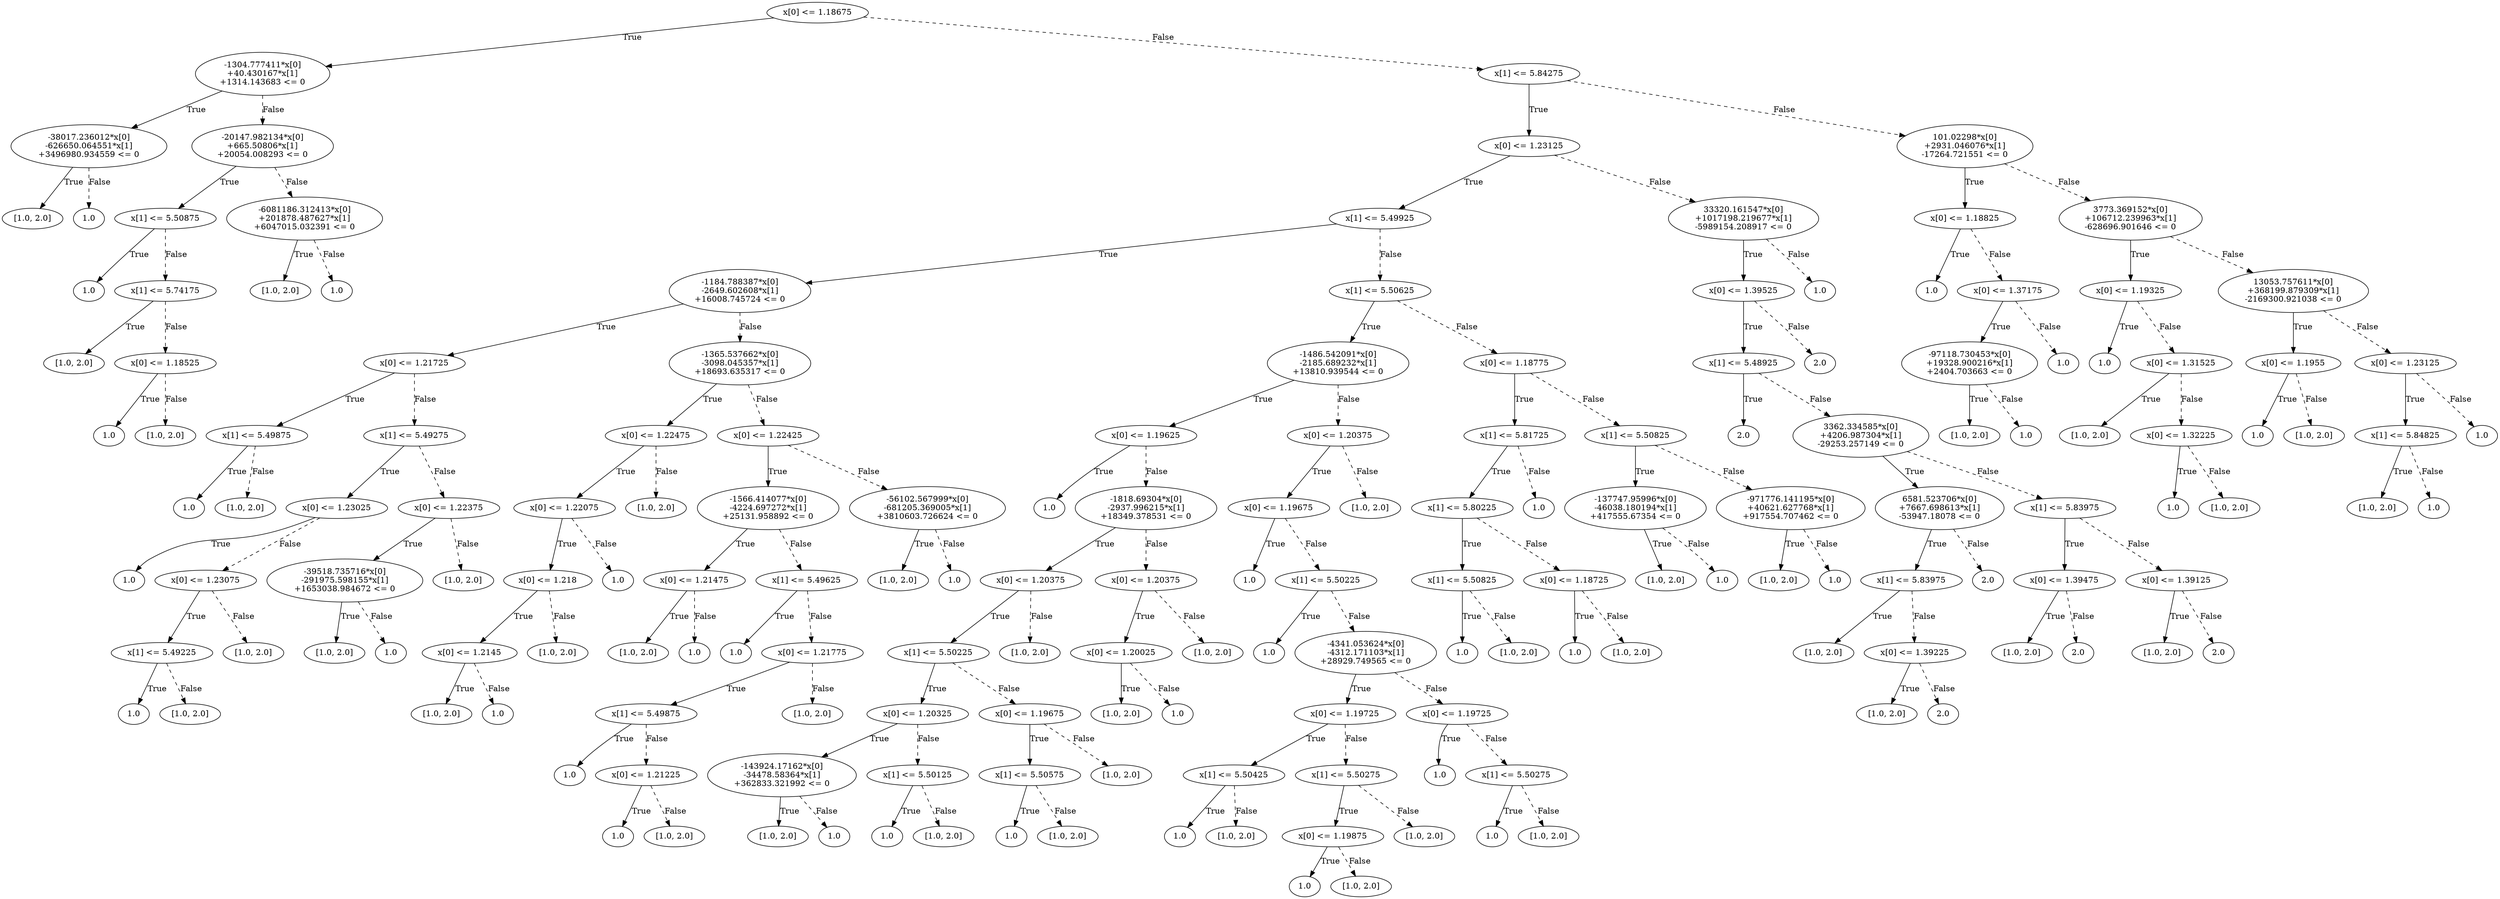 digraph {
0 [label="x[0] <= 1.18675"];
1 [label="-1304.777411*x[0]\n+40.430167*x[1]\n+1314.143683 <= 0"];
2 [label="-38017.236012*x[0]\n-626650.064551*x[1]\n+3496980.934559 <= 0"];
3 [label="[1.0, 2.0]"];
2 -> 3 [label="True"];
4 [label="1.0"];
2 -> 4 [style="dashed", label="False"];
1 -> 2 [label="True"];
5 [label="-20147.982134*x[0]\n+665.50806*x[1]\n+20054.008293 <= 0"];
6 [label="x[1] <= 5.50875"];
7 [label="1.0"];
6 -> 7 [label="True"];
8 [label="x[1] <= 5.74175"];
9 [label="[1.0, 2.0]"];
8 -> 9 [label="True"];
10 [label="x[0] <= 1.18525"];
11 [label="1.0"];
10 -> 11 [label="True"];
12 [label="[1.0, 2.0]"];
10 -> 12 [style="dashed", label="False"];
8 -> 10 [style="dashed", label="False"];
6 -> 8 [style="dashed", label="False"];
5 -> 6 [label="True"];
13 [label="-6081186.312413*x[0]\n+201878.487627*x[1]\n+6047015.032391 <= 0"];
14 [label="[1.0, 2.0]"];
13 -> 14 [label="True"];
15 [label="1.0"];
13 -> 15 [style="dashed", label="False"];
5 -> 13 [style="dashed", label="False"];
1 -> 5 [style="dashed", label="False"];
0 -> 1 [label="True"];
16 [label="x[1] <= 5.84275"];
17 [label="x[0] <= 1.23125"];
18 [label="x[1] <= 5.49925"];
19 [label="-1184.788387*x[0]\n-2649.602608*x[1]\n+16008.745724 <= 0"];
20 [label="x[0] <= 1.21725"];
21 [label="x[1] <= 5.49875"];
22 [label="1.0"];
21 -> 22 [label="True"];
23 [label="[1.0, 2.0]"];
21 -> 23 [style="dashed", label="False"];
20 -> 21 [label="True"];
24 [label="x[1] <= 5.49275"];
25 [label="x[0] <= 1.23025"];
26 [label="1.0"];
25 -> 26 [label="True"];
27 [label="x[0] <= 1.23075"];
28 [label="x[1] <= 5.49225"];
29 [label="1.0"];
28 -> 29 [label="True"];
30 [label="[1.0, 2.0]"];
28 -> 30 [style="dashed", label="False"];
27 -> 28 [label="True"];
31 [label="[1.0, 2.0]"];
27 -> 31 [style="dashed", label="False"];
25 -> 27 [style="dashed", label="False"];
24 -> 25 [label="True"];
32 [label="x[0] <= 1.22375"];
33 [label="-39518.735716*x[0]\n-291975.598155*x[1]\n+1653038.984672 <= 0"];
34 [label="[1.0, 2.0]"];
33 -> 34 [label="True"];
35 [label="1.0"];
33 -> 35 [style="dashed", label="False"];
32 -> 33 [label="True"];
36 [label="[1.0, 2.0]"];
32 -> 36 [style="dashed", label="False"];
24 -> 32 [style="dashed", label="False"];
20 -> 24 [style="dashed", label="False"];
19 -> 20 [label="True"];
37 [label="-1365.537662*x[0]\n-3098.045357*x[1]\n+18693.635317 <= 0"];
38 [label="x[0] <= 1.22475"];
39 [label="x[0] <= 1.22075"];
40 [label="x[0] <= 1.218"];
41 [label="x[0] <= 1.2145"];
42 [label="[1.0, 2.0]"];
41 -> 42 [label="True"];
43 [label="1.0"];
41 -> 43 [style="dashed", label="False"];
40 -> 41 [label="True"];
44 [label="[1.0, 2.0]"];
40 -> 44 [style="dashed", label="False"];
39 -> 40 [label="True"];
45 [label="1.0"];
39 -> 45 [style="dashed", label="False"];
38 -> 39 [label="True"];
46 [label="[1.0, 2.0]"];
38 -> 46 [style="dashed", label="False"];
37 -> 38 [label="True"];
47 [label="x[0] <= 1.22425"];
48 [label="-1566.414077*x[0]\n-4224.697272*x[1]\n+25131.958892 <= 0"];
49 [label="x[0] <= 1.21475"];
50 [label="[1.0, 2.0]"];
49 -> 50 [label="True"];
51 [label="1.0"];
49 -> 51 [style="dashed", label="False"];
48 -> 49 [label="True"];
52 [label="x[1] <= 5.49625"];
53 [label="1.0"];
52 -> 53 [label="True"];
54 [label="x[0] <= 1.21775"];
55 [label="x[1] <= 5.49875"];
56 [label="1.0"];
55 -> 56 [label="True"];
57 [label="x[0] <= 1.21225"];
58 [label="1.0"];
57 -> 58 [label="True"];
59 [label="[1.0, 2.0]"];
57 -> 59 [style="dashed", label="False"];
55 -> 57 [style="dashed", label="False"];
54 -> 55 [label="True"];
60 [label="[1.0, 2.0]"];
54 -> 60 [style="dashed", label="False"];
52 -> 54 [style="dashed", label="False"];
48 -> 52 [style="dashed", label="False"];
47 -> 48 [label="True"];
61 [label="-56102.567999*x[0]\n-681205.369005*x[1]\n+3810603.726624 <= 0"];
62 [label="[1.0, 2.0]"];
61 -> 62 [label="True"];
63 [label="1.0"];
61 -> 63 [style="dashed", label="False"];
47 -> 61 [style="dashed", label="False"];
37 -> 47 [style="dashed", label="False"];
19 -> 37 [style="dashed", label="False"];
18 -> 19 [label="True"];
64 [label="x[1] <= 5.50625"];
65 [label="-1486.542091*x[0]\n-2185.689232*x[1]\n+13810.939544 <= 0"];
66 [label="x[0] <= 1.19625"];
67 [label="1.0"];
66 -> 67 [label="True"];
68 [label="-1818.69304*x[0]\n-2937.996215*x[1]\n+18349.378531 <= 0"];
69 [label="x[0] <= 1.20375"];
70 [label="x[1] <= 5.50225"];
71 [label="x[0] <= 1.20325"];
72 [label="-143924.17162*x[0]\n-34478.58364*x[1]\n+362833.321992 <= 0"];
73 [label="[1.0, 2.0]"];
72 -> 73 [label="True"];
74 [label="1.0"];
72 -> 74 [style="dashed", label="False"];
71 -> 72 [label="True"];
75 [label="x[1] <= 5.50125"];
76 [label="1.0"];
75 -> 76 [label="True"];
77 [label="[1.0, 2.0]"];
75 -> 77 [style="dashed", label="False"];
71 -> 75 [style="dashed", label="False"];
70 -> 71 [label="True"];
78 [label="x[0] <= 1.19675"];
79 [label="x[1] <= 5.50575"];
80 [label="1.0"];
79 -> 80 [label="True"];
81 [label="[1.0, 2.0]"];
79 -> 81 [style="dashed", label="False"];
78 -> 79 [label="True"];
82 [label="[1.0, 2.0]"];
78 -> 82 [style="dashed", label="False"];
70 -> 78 [style="dashed", label="False"];
69 -> 70 [label="True"];
83 [label="[1.0, 2.0]"];
69 -> 83 [style="dashed", label="False"];
68 -> 69 [label="True"];
84 [label="x[0] <= 1.20375"];
85 [label="x[0] <= 1.20025"];
86 [label="[1.0, 2.0]"];
85 -> 86 [label="True"];
87 [label="1.0"];
85 -> 87 [style="dashed", label="False"];
84 -> 85 [label="True"];
88 [label="[1.0, 2.0]"];
84 -> 88 [style="dashed", label="False"];
68 -> 84 [style="dashed", label="False"];
66 -> 68 [style="dashed", label="False"];
65 -> 66 [label="True"];
89 [label="x[0] <= 1.20375"];
90 [label="x[0] <= 1.19675"];
91 [label="1.0"];
90 -> 91 [label="True"];
92 [label="x[1] <= 5.50225"];
93 [label="1.0"];
92 -> 93 [label="True"];
94 [label="-4341.053624*x[0]\n-4312.171103*x[1]\n+28929.749565 <= 0"];
95 [label="x[0] <= 1.19725"];
96 [label="x[1] <= 5.50425"];
97 [label="1.0"];
96 -> 97 [label="True"];
98 [label="[1.0, 2.0]"];
96 -> 98 [style="dashed", label="False"];
95 -> 96 [label="True"];
99 [label="x[1] <= 5.50275"];
100 [label="x[0] <= 1.19875"];
101 [label="1.0"];
100 -> 101 [label="True"];
102 [label="[1.0, 2.0]"];
100 -> 102 [style="dashed", label="False"];
99 -> 100 [label="True"];
103 [label="[1.0, 2.0]"];
99 -> 103 [style="dashed", label="False"];
95 -> 99 [style="dashed", label="False"];
94 -> 95 [label="True"];
104 [label="x[0] <= 1.19725"];
105 [label="1.0"];
104 -> 105 [label="True"];
106 [label="x[1] <= 5.50275"];
107 [label="1.0"];
106 -> 107 [label="True"];
108 [label="[1.0, 2.0]"];
106 -> 108 [style="dashed", label="False"];
104 -> 106 [style="dashed", label="False"];
94 -> 104 [style="dashed", label="False"];
92 -> 94 [style="dashed", label="False"];
90 -> 92 [style="dashed", label="False"];
89 -> 90 [label="True"];
109 [label="[1.0, 2.0]"];
89 -> 109 [style="dashed", label="False"];
65 -> 89 [style="dashed", label="False"];
64 -> 65 [label="True"];
110 [label="x[0] <= 1.18775"];
111 [label="x[1] <= 5.81725"];
112 [label="x[1] <= 5.80225"];
113 [label="x[1] <= 5.50825"];
114 [label="1.0"];
113 -> 114 [label="True"];
115 [label="[1.0, 2.0]"];
113 -> 115 [style="dashed", label="False"];
112 -> 113 [label="True"];
116 [label="x[0] <= 1.18725"];
117 [label="1.0"];
116 -> 117 [label="True"];
118 [label="[1.0, 2.0]"];
116 -> 118 [style="dashed", label="False"];
112 -> 116 [style="dashed", label="False"];
111 -> 112 [label="True"];
119 [label="1.0"];
111 -> 119 [style="dashed", label="False"];
110 -> 111 [label="True"];
120 [label="x[1] <= 5.50825"];
121 [label="-137747.95996*x[0]\n-46038.180194*x[1]\n+417555.67354 <= 0"];
122 [label="[1.0, 2.0]"];
121 -> 122 [label="True"];
123 [label="1.0"];
121 -> 123 [style="dashed", label="False"];
120 -> 121 [label="True"];
124 [label="-971776.141195*x[0]\n+40621.627768*x[1]\n+917554.707462 <= 0"];
125 [label="[1.0, 2.0]"];
124 -> 125 [label="True"];
126 [label="1.0"];
124 -> 126 [style="dashed", label="False"];
120 -> 124 [style="dashed", label="False"];
110 -> 120 [style="dashed", label="False"];
64 -> 110 [style="dashed", label="False"];
18 -> 64 [style="dashed", label="False"];
17 -> 18 [label="True"];
127 [label="33320.161547*x[0]\n+1017198.219677*x[1]\n-5989154.208917 <= 0"];
128 [label="x[0] <= 1.39525"];
129 [label="x[1] <= 5.48925"];
130 [label="2.0"];
129 -> 130 [label="True"];
131 [label="3362.334585*x[0]\n+4206.987304*x[1]\n-29253.257149 <= 0"];
132 [label="6581.523706*x[0]\n+7667.698613*x[1]\n-53947.18078 <= 0"];
133 [label="x[1] <= 5.83975"];
134 [label="[1.0, 2.0]"];
133 -> 134 [label="True"];
135 [label="x[0] <= 1.39225"];
136 [label="[1.0, 2.0]"];
135 -> 136 [label="True"];
137 [label="2.0"];
135 -> 137 [style="dashed", label="False"];
133 -> 135 [style="dashed", label="False"];
132 -> 133 [label="True"];
138 [label="2.0"];
132 -> 138 [style="dashed", label="False"];
131 -> 132 [label="True"];
139 [label="x[1] <= 5.83975"];
140 [label="x[0] <= 1.39475"];
141 [label="[1.0, 2.0]"];
140 -> 141 [label="True"];
142 [label="2.0"];
140 -> 142 [style="dashed", label="False"];
139 -> 140 [label="True"];
143 [label="x[0] <= 1.39125"];
144 [label="[1.0, 2.0]"];
143 -> 144 [label="True"];
145 [label="2.0"];
143 -> 145 [style="dashed", label="False"];
139 -> 143 [style="dashed", label="False"];
131 -> 139 [style="dashed", label="False"];
129 -> 131 [style="dashed", label="False"];
128 -> 129 [label="True"];
146 [label="2.0"];
128 -> 146 [style="dashed", label="False"];
127 -> 128 [label="True"];
147 [label="1.0"];
127 -> 147 [style="dashed", label="False"];
17 -> 127 [style="dashed", label="False"];
16 -> 17 [label="True"];
148 [label="101.02298*x[0]\n+2931.046076*x[1]\n-17264.721551 <= 0"];
149 [label="x[0] <= 1.18825"];
150 [label="1.0"];
149 -> 150 [label="True"];
151 [label="x[0] <= 1.37175"];
152 [label="-97118.730453*x[0]\n+19328.900216*x[1]\n+2404.703663 <= 0"];
153 [label="[1.0, 2.0]"];
152 -> 153 [label="True"];
154 [label="1.0"];
152 -> 154 [style="dashed", label="False"];
151 -> 152 [label="True"];
155 [label="1.0"];
151 -> 155 [style="dashed", label="False"];
149 -> 151 [style="dashed", label="False"];
148 -> 149 [label="True"];
156 [label="3773.369152*x[0]\n+106712.239963*x[1]\n-628696.901646 <= 0"];
157 [label="x[0] <= 1.19325"];
158 [label="1.0"];
157 -> 158 [label="True"];
159 [label="x[0] <= 1.31525"];
160 [label="[1.0, 2.0]"];
159 -> 160 [label="True"];
161 [label="x[0] <= 1.32225"];
162 [label="1.0"];
161 -> 162 [label="True"];
163 [label="[1.0, 2.0]"];
161 -> 163 [style="dashed", label="False"];
159 -> 161 [style="dashed", label="False"];
157 -> 159 [style="dashed", label="False"];
156 -> 157 [label="True"];
164 [label="13053.757611*x[0]\n+368199.879309*x[1]\n-2169300.921038 <= 0"];
165 [label="x[0] <= 1.1955"];
166 [label="1.0"];
165 -> 166 [label="True"];
167 [label="[1.0, 2.0]"];
165 -> 167 [style="dashed", label="False"];
164 -> 165 [label="True"];
168 [label="x[0] <= 1.23125"];
169 [label="x[1] <= 5.84825"];
170 [label="[1.0, 2.0]"];
169 -> 170 [label="True"];
171 [label="1.0"];
169 -> 171 [style="dashed", label="False"];
168 -> 169 [label="True"];
172 [label="1.0"];
168 -> 172 [style="dashed", label="False"];
164 -> 168 [style="dashed", label="False"];
156 -> 164 [style="dashed", label="False"];
148 -> 156 [style="dashed", label="False"];
16 -> 148 [style="dashed", label="False"];
0 -> 16 [style="dashed", label="False"];

}